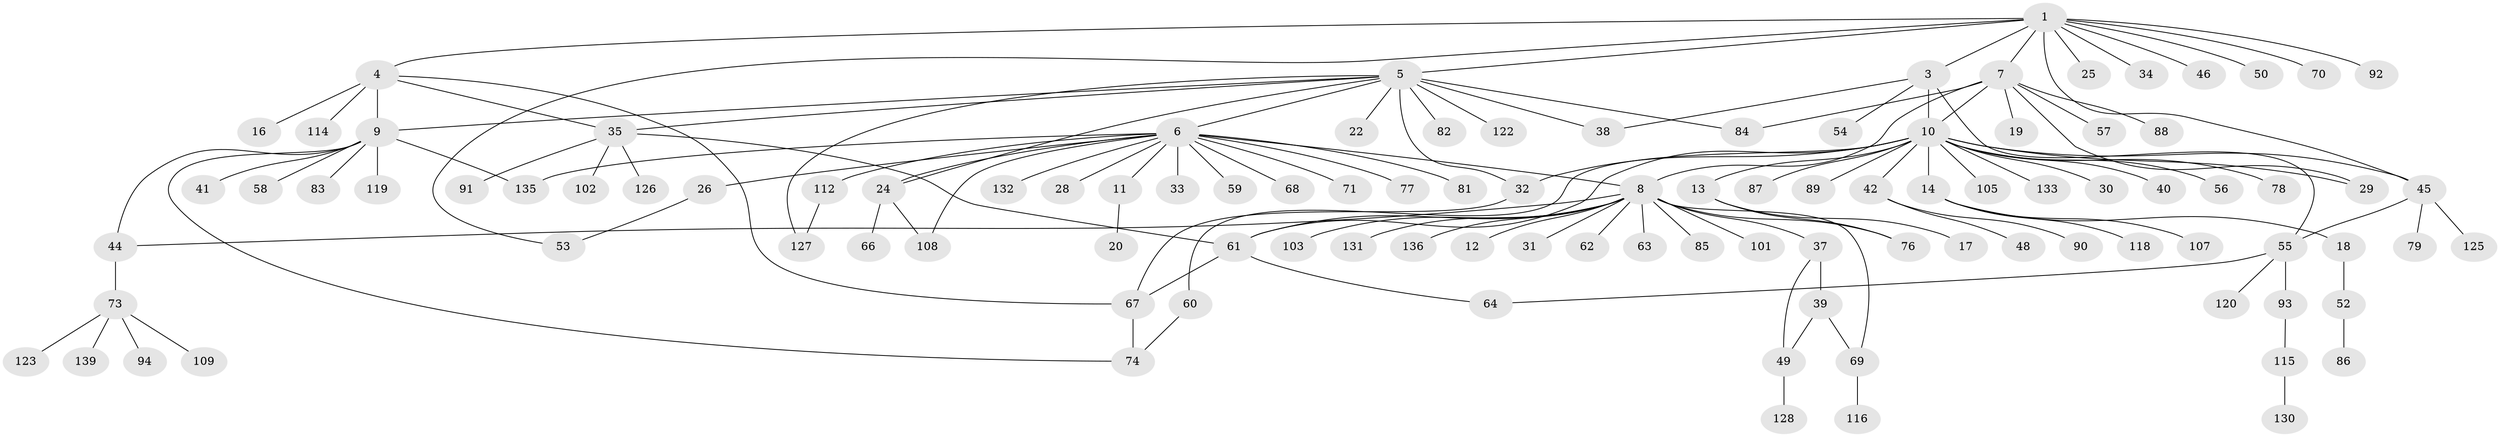 // Generated by graph-tools (version 1.1) at 2025/23/03/03/25 07:23:50]
// undirected, 108 vertices, 133 edges
graph export_dot {
graph [start="1"]
  node [color=gray90,style=filled];
  1 [super="+2"];
  3 [super="+15"];
  4 [super="+36"];
  5 [super="+21"];
  6 [super="+96"];
  7 [super="+43"];
  8 [super="+104"];
  9 [super="+27"];
  10 [super="+134"];
  11;
  12;
  13 [super="+100"];
  14 [super="+23"];
  16;
  17;
  18 [super="+47"];
  19;
  20;
  22;
  24 [super="+51"];
  25 [super="+99"];
  26 [super="+121"];
  28 [super="+98"];
  29 [super="+65"];
  30;
  31;
  32;
  33;
  34;
  35 [super="+106"];
  37;
  38;
  39;
  40;
  41;
  42 [super="+80"];
  44;
  45 [super="+97"];
  46;
  48 [super="+124"];
  49 [super="+111"];
  50;
  52;
  53;
  54;
  55 [super="+72"];
  56;
  57;
  58;
  59 [super="+137"];
  60 [super="+117"];
  61;
  62;
  63;
  64;
  66;
  67 [super="+95"];
  68;
  69;
  70;
  71;
  73 [super="+75"];
  74 [super="+113"];
  76;
  77;
  78;
  79;
  81;
  82;
  83;
  84 [super="+110"];
  85;
  86;
  87;
  88;
  89;
  90;
  91;
  92;
  93;
  94;
  101;
  102;
  103;
  105 [super="+129"];
  107;
  108;
  109;
  112;
  114;
  115;
  116;
  118;
  119;
  120;
  122;
  123;
  125;
  126;
  127;
  128;
  130;
  131;
  132;
  133 [super="+138"];
  135;
  136;
  139;
  1 -- 3;
  1 -- 34;
  1 -- 53;
  1 -- 92;
  1 -- 5 [weight=2];
  1 -- 4;
  1 -- 70;
  1 -- 7;
  1 -- 45;
  1 -- 46;
  1 -- 50;
  1 -- 25;
  3 -- 10;
  3 -- 38;
  3 -- 55;
  3 -- 54;
  4 -- 9 [weight=2];
  4 -- 16;
  4 -- 67;
  4 -- 114;
  4 -- 35;
  5 -- 6;
  5 -- 38;
  5 -- 84;
  5 -- 127;
  5 -- 32;
  5 -- 35;
  5 -- 9;
  5 -- 82;
  5 -- 22;
  5 -- 122;
  5 -- 24;
  6 -- 8 [weight=2];
  6 -- 11;
  6 -- 24;
  6 -- 26;
  6 -- 28;
  6 -- 33;
  6 -- 59;
  6 -- 68;
  6 -- 71;
  6 -- 77;
  6 -- 81;
  6 -- 108;
  6 -- 112;
  6 -- 132;
  6 -- 135;
  7 -- 8;
  7 -- 10;
  7 -- 19;
  7 -- 88;
  7 -- 57;
  7 -- 84;
  7 -- 29;
  8 -- 12;
  8 -- 31;
  8 -- 37;
  8 -- 44;
  8 -- 61;
  8 -- 62;
  8 -- 63;
  8 -- 69;
  8 -- 76;
  8 -- 85;
  8 -- 101;
  8 -- 103;
  8 -- 131;
  8 -- 136;
  9 -- 44;
  9 -- 74;
  9 -- 83;
  9 -- 119;
  9 -- 135;
  9 -- 58;
  9 -- 41;
  10 -- 13;
  10 -- 14;
  10 -- 29;
  10 -- 30;
  10 -- 32;
  10 -- 40;
  10 -- 42;
  10 -- 45;
  10 -- 56;
  10 -- 60;
  10 -- 61;
  10 -- 78;
  10 -- 87;
  10 -- 89;
  10 -- 105;
  10 -- 133;
  11 -- 20;
  13 -- 17;
  13 -- 76;
  14 -- 18;
  14 -- 118;
  14 -- 107;
  18 -- 52;
  24 -- 108;
  24 -- 66;
  26 -- 53;
  32 -- 67;
  35 -- 91;
  35 -- 102;
  35 -- 126;
  35 -- 61;
  37 -- 39;
  37 -- 49;
  39 -- 49;
  39 -- 69;
  42 -- 48;
  42 -- 90;
  44 -- 73;
  45 -- 55;
  45 -- 79;
  45 -- 125;
  49 -- 128;
  52 -- 86;
  55 -- 64;
  55 -- 120;
  55 -- 93;
  60 -- 74;
  61 -- 64;
  61 -- 67;
  67 -- 74;
  69 -- 116;
  73 -- 109;
  73 -- 123;
  73 -- 139;
  73 -- 94;
  93 -- 115;
  112 -- 127;
  115 -- 130;
}
